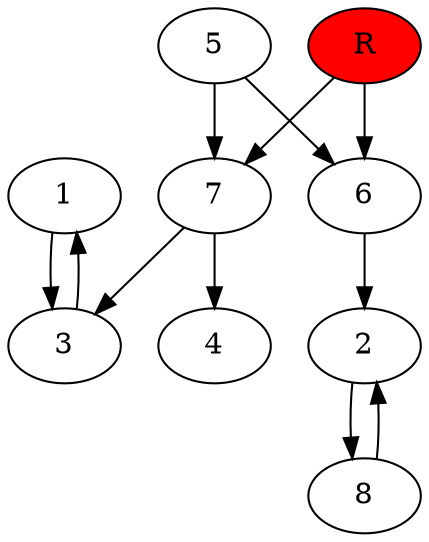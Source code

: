 digraph prb16524 {
	1
	2
	3
	4
	5
	6
	7
	8
	R [fillcolor="#ff0000" style=filled]
	1 -> 3
	2 -> 8
	3 -> 1
	5 -> 6
	5 -> 7
	6 -> 2
	7 -> 3
	7 -> 4
	8 -> 2
	R -> 6
	R -> 7
}

